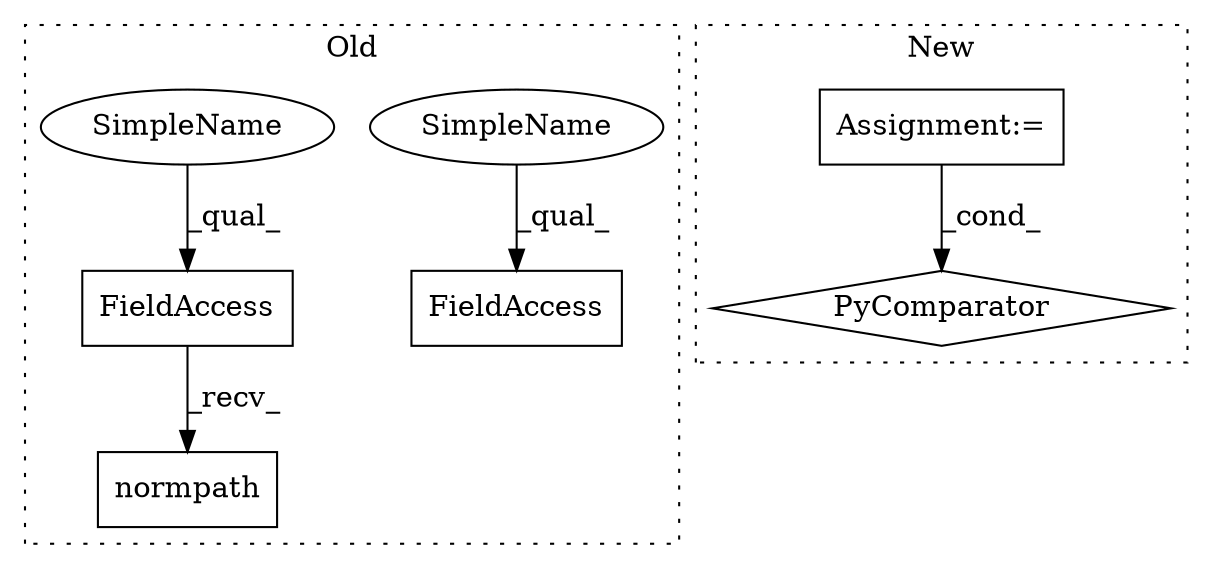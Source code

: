 digraph G {
subgraph cluster0 {
1 [label="normpath" a="32" s="449,472" l="9,1" shape="box"];
3 [label="FieldAccess" a="22" s="441" l="7" shape="box"];
5 [label="FieldAccess" a="22" s="496" l="7" shape="box"];
6 [label="SimpleName" a="42" s="496" l="2" shape="ellipse"];
7 [label="SimpleName" a="42" s="441" l="2" shape="ellipse"];
label = "Old";
style="dotted";
}
subgraph cluster1 {
2 [label="PyComparator" a="113" s="787" l="68" shape="diamond"];
4 [label="Assignment:=" a="7" s="787" l="68" shape="box"];
label = "New";
style="dotted";
}
3 -> 1 [label="_recv_"];
4 -> 2 [label="_cond_"];
6 -> 5 [label="_qual_"];
7 -> 3 [label="_qual_"];
}